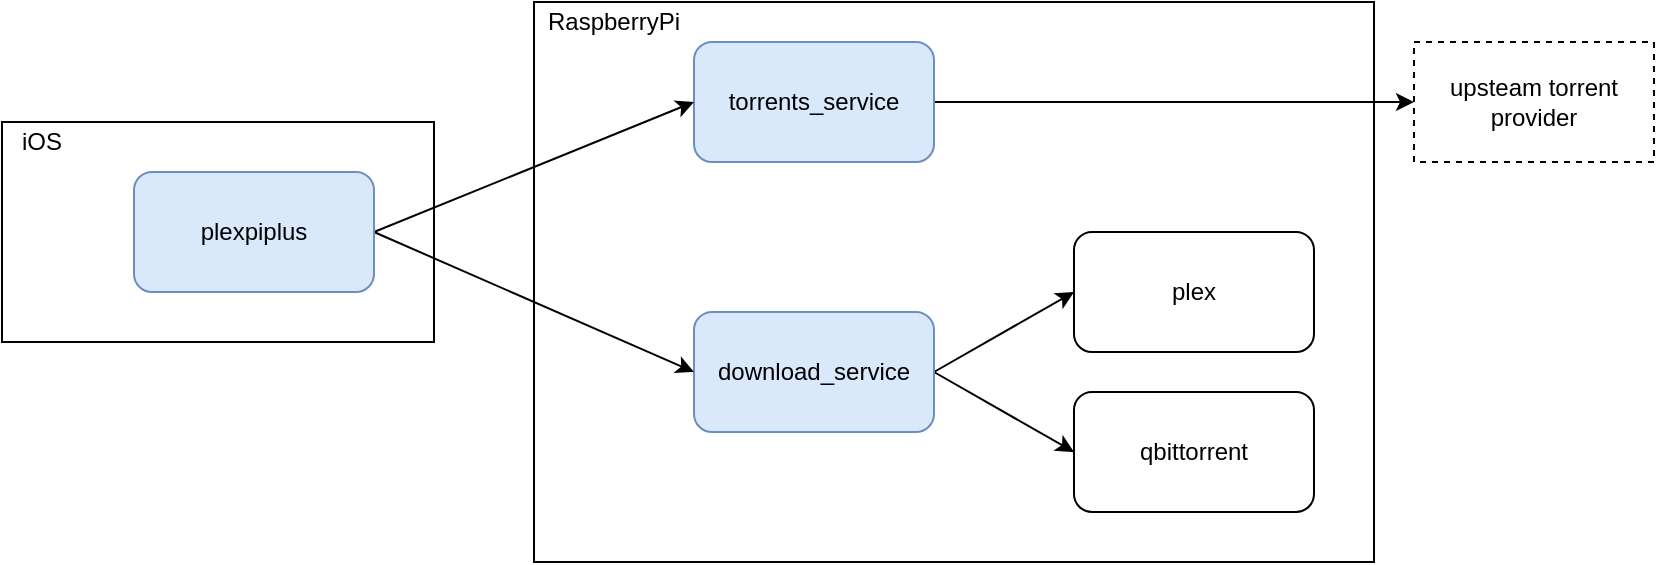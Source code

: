 <mxfile version="13.8.8" type="github">
  <diagram id="Hw00q0e1_EGyrgnhiQJS" name="Page-1">
    <mxGraphModel dx="2253" dy="914" grid="1" gridSize="10" guides="1" tooltips="1" connect="1" arrows="1" fold="1" page="1" pageScale="1" pageWidth="827" pageHeight="1169" math="0" shadow="0">
      <root>
        <mxCell id="0" />
        <mxCell id="1" parent="0" />
        <mxCell id="T0_l8bEOc6JnCAgAHngF-13" style="edgeStyle=none;rounded=0;orthogonalLoop=1;jettySize=auto;html=1;exitX=1;exitY=0.5;exitDx=0;exitDy=0;" parent="1" source="T0_l8bEOc6JnCAgAHngF-2" target="T0_l8bEOc6JnCAgAHngF-12" edge="1">
          <mxGeometry relative="1" as="geometry" />
        </mxCell>
        <mxCell id="T0_l8bEOc6JnCAgAHngF-2" value="torrents_service" style="rounded=1;whiteSpace=wrap;html=1;fillColor=#dae8fc;strokeColor=#6c8ebf;" parent="1" vertex="1">
          <mxGeometry x="340" y="170" width="120" height="60" as="geometry" />
        </mxCell>
        <mxCell id="T0_l8bEOc6JnCAgAHngF-10" style="edgeStyle=none;rounded=0;orthogonalLoop=1;jettySize=auto;html=1;exitX=1;exitY=0.5;exitDx=0;exitDy=0;entryX=0;entryY=0.5;entryDx=0;entryDy=0;" parent="1" source="T0_l8bEOc6JnCAgAHngF-3" target="T0_l8bEOc6JnCAgAHngF-4" edge="1">
          <mxGeometry relative="1" as="geometry" />
        </mxCell>
        <mxCell id="T0_l8bEOc6JnCAgAHngF-11" style="edgeStyle=none;rounded=0;orthogonalLoop=1;jettySize=auto;html=1;exitX=1;exitY=0.5;exitDx=0;exitDy=0;entryX=0;entryY=0.5;entryDx=0;entryDy=0;" parent="1" source="T0_l8bEOc6JnCAgAHngF-3" target="T0_l8bEOc6JnCAgAHngF-5" edge="1">
          <mxGeometry relative="1" as="geometry" />
        </mxCell>
        <mxCell id="T0_l8bEOc6JnCAgAHngF-3" value="download_service" style="rounded=1;whiteSpace=wrap;html=1;fillColor=#dae8fc;strokeColor=#6c8ebf;" parent="1" vertex="1">
          <mxGeometry x="340" y="305" width="120" height="60" as="geometry" />
        </mxCell>
        <mxCell id="T0_l8bEOc6JnCAgAHngF-4" value="plex" style="rounded=1;whiteSpace=wrap;html=1;" parent="1" vertex="1">
          <mxGeometry x="530" y="265" width="120" height="60" as="geometry" />
        </mxCell>
        <mxCell id="T0_l8bEOc6JnCAgAHngF-5" value="qbittorrent" style="rounded=1;whiteSpace=wrap;html=1;" parent="1" vertex="1">
          <mxGeometry x="530" y="345" width="120" height="60" as="geometry" />
        </mxCell>
        <mxCell id="T0_l8bEOc6JnCAgAHngF-8" style="rounded=0;orthogonalLoop=1;jettySize=auto;html=1;exitX=1;exitY=0.5;exitDx=0;exitDy=0;entryX=0;entryY=0.5;entryDx=0;entryDy=0;" parent="1" source="T0_l8bEOc6JnCAgAHngF-6" target="T0_l8bEOc6JnCAgAHngF-2" edge="1">
          <mxGeometry relative="1" as="geometry" />
        </mxCell>
        <mxCell id="T0_l8bEOc6JnCAgAHngF-9" style="edgeStyle=none;rounded=0;orthogonalLoop=1;jettySize=auto;html=1;exitX=1;exitY=0.5;exitDx=0;exitDy=0;entryX=0;entryY=0.5;entryDx=0;entryDy=0;" parent="1" source="T0_l8bEOc6JnCAgAHngF-6" target="T0_l8bEOc6JnCAgAHngF-3" edge="1">
          <mxGeometry relative="1" as="geometry" />
        </mxCell>
        <mxCell id="T0_l8bEOc6JnCAgAHngF-12" value="upsteam torrent provider" style="rounded=0;whiteSpace=wrap;html=1;dashed=1;" parent="1" vertex="1">
          <mxGeometry x="700" y="170" width="120" height="60" as="geometry" />
        </mxCell>
        <mxCell id="ZQ5dfZ5US8KDUxNtynS0-20" value="" style="group" vertex="1" connectable="0" parent="1">
          <mxGeometry x="-6" y="210" width="216" height="110" as="geometry" />
        </mxCell>
        <mxCell id="ZQ5dfZ5US8KDUxNtynS0-15" value="" style="rounded=0;whiteSpace=wrap;html=1;shadow=0;fillColor=none;" vertex="1" parent="ZQ5dfZ5US8KDUxNtynS0-20">
          <mxGeometry width="216" height="110" as="geometry" />
        </mxCell>
        <mxCell id="ZQ5dfZ5US8KDUxNtynS0-16" value="iOS" style="text;html=1;strokeColor=none;fillColor=none;align=center;verticalAlign=middle;whiteSpace=wrap;rounded=0;shadow=0;" vertex="1" parent="ZQ5dfZ5US8KDUxNtynS0-20">
          <mxGeometry width="40" height="20" as="geometry" />
        </mxCell>
        <mxCell id="T0_l8bEOc6JnCAgAHngF-6" value="plexpiplus" style="rounded=1;whiteSpace=wrap;html=1;fillColor=#dae8fc;strokeColor=#6c8ebf;shadow=0;" parent="ZQ5dfZ5US8KDUxNtynS0-20" vertex="1">
          <mxGeometry x="66" y="25" width="120" height="60" as="geometry" />
        </mxCell>
        <mxCell id="ZQ5dfZ5US8KDUxNtynS0-21" value="" style="group" vertex="1" connectable="0" parent="1">
          <mxGeometry x="260" y="150" width="420" height="280" as="geometry" />
        </mxCell>
        <mxCell id="ZQ5dfZ5US8KDUxNtynS0-12" value="" style="rounded=0;whiteSpace=wrap;html=1;shadow=0;fillColor=none;" vertex="1" parent="ZQ5dfZ5US8KDUxNtynS0-21">
          <mxGeometry width="420" height="280" as="geometry" />
        </mxCell>
        <mxCell id="ZQ5dfZ5US8KDUxNtynS0-13" value="RaspberryPi" style="text;html=1;strokeColor=none;fillColor=none;align=center;verticalAlign=middle;whiteSpace=wrap;rounded=0;shadow=0;" vertex="1" parent="ZQ5dfZ5US8KDUxNtynS0-21">
          <mxGeometry x="20" width="40" height="20" as="geometry" />
        </mxCell>
      </root>
    </mxGraphModel>
  </diagram>
</mxfile>
